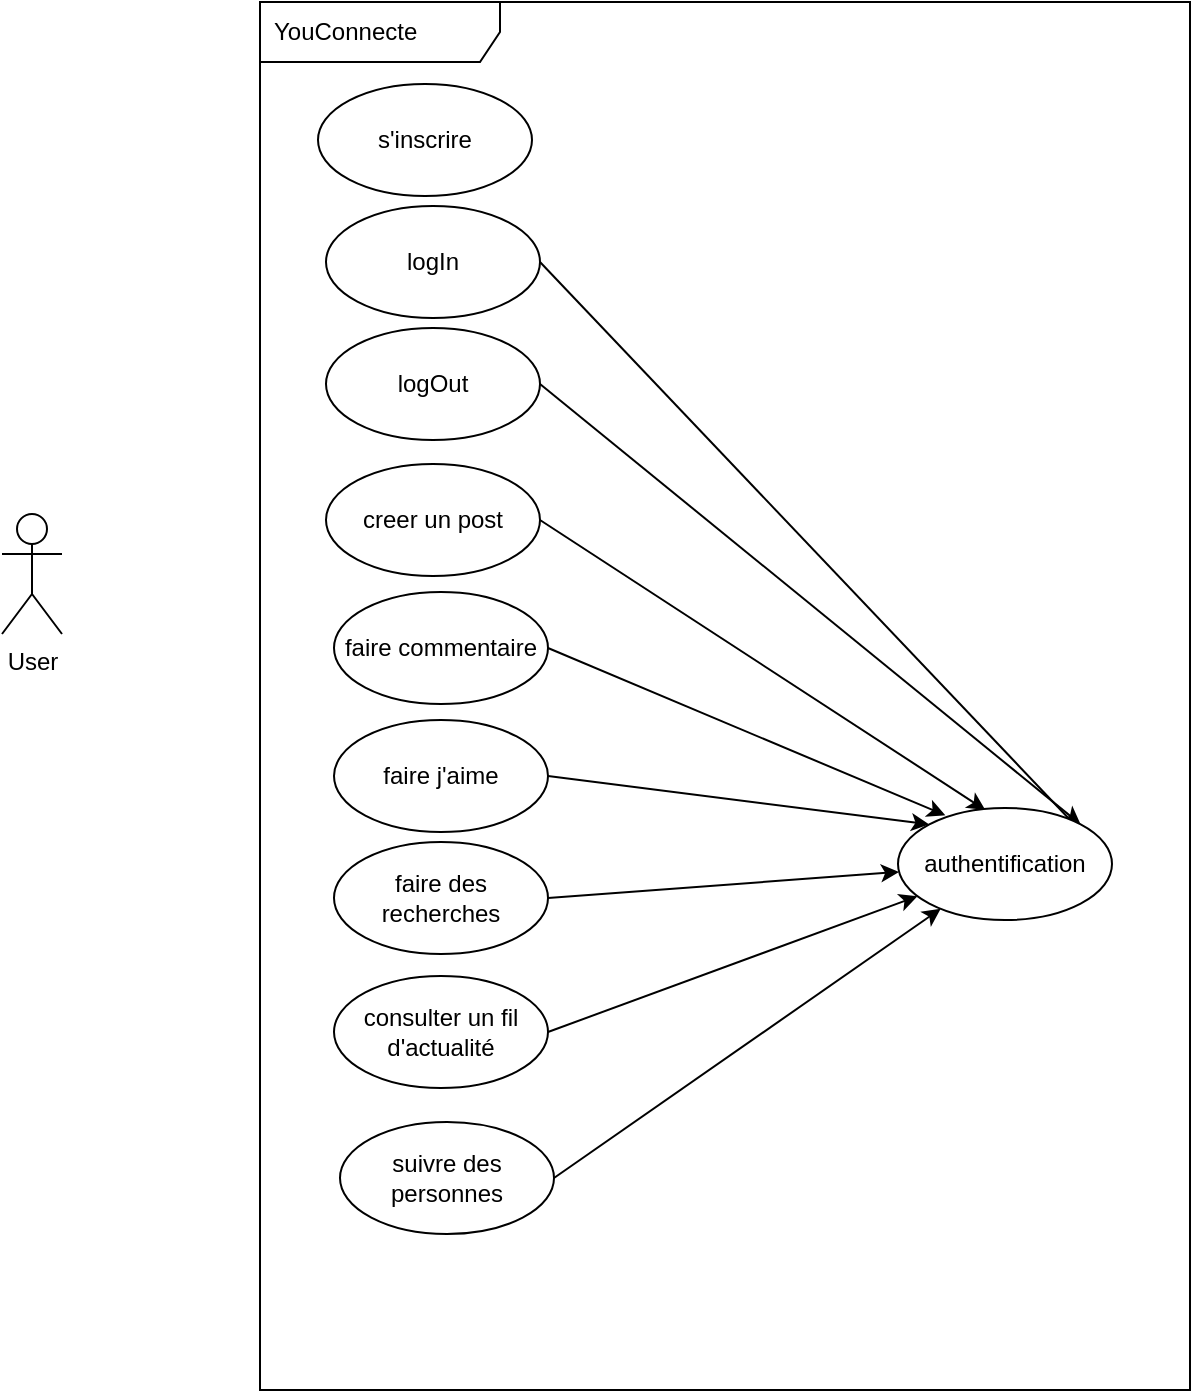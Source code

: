 <mxfile>
    <diagram id="_oX1zC2Xkc2sDw9YSERN" name="Page-1">
        <mxGraphModel dx="654" dy="427" grid="0" gridSize="10" guides="1" tooltips="1" connect="1" arrows="1" fold="1" page="0" pageScale="1" pageWidth="850" pageHeight="1100" math="0" shadow="0">
            <root>
                <mxCell id="0"/>
                <mxCell id="1" parent="0"/>
                <mxCell id="2" value="YouConnecte" style="shape=umlFrame;whiteSpace=wrap;html=1;width=120;height=30;boundedLbl=1;verticalAlign=middle;align=left;spacingLeft=5;" vertex="1" parent="1">
                    <mxGeometry x="202" y="68" width="465" height="694" as="geometry"/>
                </mxCell>
                <mxCell id="3" value="User&lt;br&gt;" style="shape=umlActor;verticalLabelPosition=bottom;verticalAlign=top;html=1;" vertex="1" parent="1">
                    <mxGeometry x="73" y="324" width="30" height="60" as="geometry"/>
                </mxCell>
                <mxCell id="14" value="s'inscrire" style="ellipse;whiteSpace=wrap;html=1;" vertex="1" parent="1">
                    <mxGeometry x="231" y="109" width="107" height="56" as="geometry"/>
                </mxCell>
                <mxCell id="39" style="edgeStyle=none;html=1;exitX=1;exitY=0.5;exitDx=0;exitDy=0;entryX=1;entryY=0.5;entryDx=0;entryDy=0;" edge="1" parent="1" source="16" target="28">
                    <mxGeometry relative="1" as="geometry"/>
                </mxCell>
                <mxCell id="16" value="logIn" style="ellipse;whiteSpace=wrap;html=1;" vertex="1" parent="1">
                    <mxGeometry x="235" y="170" width="107" height="56" as="geometry"/>
                </mxCell>
                <mxCell id="38" style="edgeStyle=none;html=1;exitX=1;exitY=0.5;exitDx=0;exitDy=0;entryX=1;entryY=0;entryDx=0;entryDy=0;" edge="1" parent="1" source="17" target="28">
                    <mxGeometry relative="1" as="geometry"/>
                </mxCell>
                <mxCell id="17" value="logOut" style="ellipse;whiteSpace=wrap;html=1;" vertex="1" parent="1">
                    <mxGeometry x="235" y="231" width="107" height="56" as="geometry"/>
                </mxCell>
                <mxCell id="37" style="edgeStyle=none;html=1;exitX=1;exitY=0.5;exitDx=0;exitDy=0;entryX=0.408;entryY=0.018;entryDx=0;entryDy=0;entryPerimeter=0;" edge="1" parent="1" source="18" target="28">
                    <mxGeometry relative="1" as="geometry"/>
                </mxCell>
                <mxCell id="18" value="creer un post&lt;span style=&quot;color: rgba(0, 0, 0, 0); font-family: monospace; font-size: 0px; text-align: start;&quot;&gt;%3CmxGraphModel%3E%3Croot%3E%3CmxCell%20id%3D%220%22%2F%3E%3CmxCell%20id%3D%221%22%20parent%3D%220%22%2F%3E%3CmxCell%20id%3D%222%22%20value%3D%22logOut%22%20style%3D%22ellipse%3BwhiteSpace%3Dwrap%3Bhtml%3D1%3B%22%20vertex%3D%221%22%20parent%3D%221%22%3E%3CmxGeometry%20x%3D%22235%22%20y%3D%22231%22%20width%3D%22107%22%20height%3D%2256%22%20as%3D%22geometry%22%2F%3E%3C%2FmxCell%3E%3C%2Froot%3E%3C%2FmxGraphModel%3E&lt;/span&gt;&lt;span style=&quot;color: rgba(0, 0, 0, 0); font-family: monospace; font-size: 0px; text-align: start;&quot;&gt;%3CmxGraphModel%3E%3Croot%3E%3CmxCell%20id%3D%220%22%2F%3E%3CmxCell%20id%3D%221%22%20parent%3D%220%22%2F%3E%3CmxCell%20id%3D%222%22%20value%3D%22logOut%22%20style%3D%22ellipse%3BwhiteSpace%3Dwrap%3Bhtml%3D1%3B%22%20vertex%3D%221%22%20parent%3D%221%22%3E%3CmxGeometry%20x%3D%22235%22%20y%3D%22231%22%20width%3D%22107%22%20height%3D%2256%22%20as%3D%22geometry%22%2F%3E%3C%2FmxCell%3E%3C%2Froot%3E%3C%2FmxGraphModel%3E&lt;/span&gt;" style="ellipse;whiteSpace=wrap;html=1;" vertex="1" parent="1">
                    <mxGeometry x="235" y="299" width="107" height="56" as="geometry"/>
                </mxCell>
                <mxCell id="36" style="edgeStyle=none;html=1;exitX=1;exitY=0.5;exitDx=0;exitDy=0;" edge="1" parent="1" source="19">
                    <mxGeometry relative="1" as="geometry">
                        <mxPoint x="544.667" y="474.667" as="targetPoint"/>
                    </mxGeometry>
                </mxCell>
                <mxCell id="19" value="faire commentaire&lt;span style=&quot;color: rgba(0, 0, 0, 0); font-family: monospace; font-size: 0px; text-align: start;&quot;&gt;%3CmxGraphModel%3E%3Croot%3E%3CmxCell%20id%3D%220%22%2F%3E%3CmxCell%20id%3D%221%22%20parent%3D%220%22%2F%3E%3CmxCell%20id%3D%222%22%20value%3D%22creer%20un%20post%26lt%3Bspan%20style%3D%26quot%3Bcolor%3A%20rgba(0%2C%200%2C%200%2C%200)%3B%20font-family%3A%20monospace%3B%20font-size%3A%200px%3B%20text-align%3A%20start%3B%26quot%3B%26gt%3B%253CmxGraphModel%253E%253Croot%253E%253CmxCell%2520id%253D%25220%2522%252F%253E%253CmxCell%2520id%253D%25221%2522%2520parent%253D%25220%2522%252F%253E%253CmxCell%2520id%253D%25222%2522%2520value%253D%2522logOut%2522%2520style%253D%2522ellipse%253BwhiteSpace%253Dwrap%253Bhtml%253D1%253B%2522%2520vertex%253D%25221%2522%2520parent%253D%25221%2522%253E%253CmxGeometry%2520x%253D%2522235%2522%2520y%253D%2522231%2522%2520width%253D%2522107%2522%2520height%253D%252256%2522%2520as%253D%2522geometry%2522%252F%253E%253C%252FmxCell%253E%253C%252Froot%253E%253C%252FmxGraphModel%253E%26lt%3B%2Fspan%26gt%3B%26lt%3Bspan%20style%3D%26quot%3Bcolor%3A%20rgba(0%2C%200%2C%200%2C%200)%3B%20font-family%3A%20monospace%3B%20font-size%3A%200px%3B%20text-align%3A%20start%3B%26quot%3B%26gt%3B%253CmxGraphModel%253E%253Croot%253E%253CmxCell%2520id%253D%25220%2522%252F%253E%253CmxCell%2520id%253D%25221%2522%2520parent%253D%25220%2522%252F%253E%253CmxCell%2520id%253D%25222%2522%2520value%253D%2522logOut%2522%2520style%253D%2522ellipse%253BwhiteSpace%253Dwrap%253Bhtml%253D1%253B%2522%2520vertex%253D%25221%2522%2520parent%253D%25221%2522%253E%253CmxGeometry%2520x%253D%2522235%2522%2520y%253D%2522231%2522%2520width%253D%2522107%2522%2520height%253D%252256%2522%2520as%253D%2522geometry%2522%252F%253E%253C%252FmxCell%253E%253C%252Froot%253E%253C%252FmxGraphModel%253E%26lt%3B%2Fspan%26gt%3B%22%20style%3D%22ellipse%3BwhiteSpace%3Dwrap%3Bhtml%3D1%3B%22%20vertex%3D%221%22%20parent%3D%221%22%3E%3CmxGeometry%20x%3D%22235%22%20y%3D%22299%22%20width%3D%22107%22%20height%3D%2256%22%20as%3D%22geometry%22%2F%3E%3C%2FmxCell%3E%3C%2Froot%3E%3C%2FmxGraphModel%3E&lt;/span&gt;" style="ellipse;whiteSpace=wrap;html=1;" vertex="1" parent="1">
                    <mxGeometry x="239" y="363" width="107" height="56" as="geometry"/>
                </mxCell>
                <mxCell id="35" style="edgeStyle=none;html=1;exitX=1;exitY=0.5;exitDx=0;exitDy=0;entryX=0;entryY=0;entryDx=0;entryDy=0;" edge="1" parent="1" source="20" target="28">
                    <mxGeometry relative="1" as="geometry"/>
                </mxCell>
                <mxCell id="20" value="faire j'aime&lt;span style=&quot;color: rgba(0, 0, 0, 0); font-family: monospace; font-size: 0px; text-align: start;&quot;&gt;%3CmxGraphModel%3E%3Croot%3E%3CmxCell%20id%3D%220%22%2F%3E%3CmxCell%20id%3D%221%22%20parent%3D%220%22%2F%3E%3CmxCell%20id%3D%222%22%20value%3D%22creer%20un%20post%26lt%3Bspan%20style%3D%26quot%3Bcolor%3A%20rgba(0%2C%200%2C%200%2C%200)%3B%20font-family%3A%20monospace%3B%20font-size%3A%200px%3B%20text-align%3A%20start%3B%26quot%3B%26gt%3B%253CmxGraphModel%253E%253Croot%253E%253CmxCell%2520id%253D%25220%2522%252F%253E%253CmxCell%2520id%253D%25221%2522%2520parent%253D%25220%2522%252F%253E%253CmxCell%2520id%253D%25222%2522%2520value%253D%2522logOut%2522%2520style%253D%2522ellipse%253BwhiteSpace%253Dwrap%253Bhtml%253D1%253B%2522%2520vertex%253D%25221%2522%2520parent%253D%25221%2522%253E%253CmxGeometry%2520x%253D%2522235%2522%2520y%253D%2522231%2522%2520width%253D%2522107%2522%2520height%253D%252256%2522%2520as%253D%2522geometry%2522%252F%253E%253C%252FmxCell%253E%253C%252Froot%253E%253C%252FmxGraphModel%253E%26lt%3B%2Fspan%26gt%3B%26lt%3Bspan%20style%3D%26quot%3Bcolor%3A%20rgba(0%2C%200%2C%200%2C%200)%3B%20font-family%3A%20monospace%3B%20font-size%3A%200px%3B%20text-align%3A%20start%3B%26quot%3B%26gt%3B%253CmxGraphModel%253E%253Croot%253E%253CmxCell%2520id%253D%25220%2522%252F%253E%253CmxCell%2520id%253D%25221%2522%2520parent%253D%25220%2522%252F%253E%253CmxCell%2520id%253D%25222%2522%2520value%253D%2522logOut%2522%2520style%253D%2522ellipse%253BwhiteSpace%253Dwrap%253Bhtml%253D1%253B%2522%2520vertex%253D%25221%2522%2520parent%253D%25221%2522%253E%253CmxGeometry%2520x%253D%2522235%2522%2520y%253D%2522231%2522%2520width%253D%2522107%2522%2520height%253D%252256%2522%2520as%253D%2522geometry%2522%252F%253E%253C%252FmxCell%253E%253C%252Froot%253E%253C%252FmxGraphModel%253E%26lt%3B%2Fspan%26gt%3B%22%20style%3D%22ellipse%3BwhiteSpace%3Dwrap%3Bhtml%3D1%3B%22%20vertex%3D%221%22%20parent%3D%221%22%3E%3CmxGeometry%20x%3D%22235%22%20y%3D%22299%22%20width%3D%22107%22%20height%3D%2256%22%20as%3D%22geometry%22%2F%3E%3C%2FmxCell%3E%3C%2Froot%3E%3C%2FmxGraphModel%3E&lt;/span&gt;" style="ellipse;whiteSpace=wrap;html=1;" vertex="1" parent="1">
                    <mxGeometry x="239" y="427" width="107" height="56" as="geometry"/>
                </mxCell>
                <mxCell id="34" style="edgeStyle=none;html=1;exitX=1;exitY=0.5;exitDx=0;exitDy=0;" edge="1" parent="1" source="21" target="28">
                    <mxGeometry relative="1" as="geometry"/>
                </mxCell>
                <mxCell id="21" value="faire des recherches&lt;span style=&quot;color: rgba(0, 0, 0, 0); font-family: monospace; font-size: 0px; text-align: start;&quot;&gt;%3CmxGraphModel%3E%3Croot%3E%3CmxCell%20id%3D%220%22%2F%3E%3CmxCell%20id%3D%221%22%20parent%3D%220%22%2F%3E%3CmxCell%20id%3D%222%22%20value%3D%22creer%20un%20post%26lt%3Bspan%20style%3D%26quot%3Bcolor%3A%20rgba(0%2C%200%2C%200%2C%200)%3B%20font-family%3A%20monospace%3B%20font-size%3A%200px%3B%20text-align%3A%20start%3B%26quot%3B%26gt%3B%253CmxGraphModel%253E%253Croot%253E%253CmxCell%2520id%253D%25220%2522%252F%253E%253CmxCell%2520id%253D%25221%2522%2520parent%253D%25220%2522%252F%253E%253CmxCell%2520id%253D%25222%2522%2520value%253D%2522logOut%2522%2520style%253D%2522ellipse%253BwhiteSpace%253Dwrap%253Bhtml%253D1%253B%2522%2520vertex%253D%25221%2522%2520parent%253D%25221%2522%253E%253CmxGeometry%2520x%253D%2522235%2522%2520y%253D%2522231%2522%2520width%253D%2522107%2522%2520height%253D%252256%2522%2520as%253D%2522geometry%2522%252F%253E%253C%252FmxCell%253E%253C%252Froot%253E%253C%252FmxGraphModel%253E%26lt%3B%2Fspan%26gt%3B%26lt%3Bspan%20style%3D%26quot%3Bcolor%3A%20rgba(0%2C%200%2C%200%2C%200)%3B%20font-family%3A%20monospace%3B%20font-size%3A%200px%3B%20text-align%3A%20start%3B%26quot%3B%26gt%3B%253CmxGraphModel%253E%253Croot%253E%253CmxCell%2520id%253D%25220%2522%252F%253E%253CmxCell%2520id%253D%25221%2522%2520parent%253D%25220%2522%252F%253E%253CmxCell%2520id%253D%25222%2522%2520value%253D%2522logOut%2522%2520style%253D%2522ellipse%253BwhiteSpace%253Dwrap%253Bhtml%253D1%253B%2522%2520vertex%253D%25221%2522%2520parent%253D%25221%2522%253E%253CmxGeometry%2520x%253D%2522235%2522%2520y%253D%2522231%2522%2520width%253D%2522107%2522%2520height%253D%252256%2522%2520as%253D%2522geometry%2522%252F%253E%253C%252FmxCell%253E%253C%252Froot%253E%253C%252FmxGraphModel%253E%26lt%3B%2Fspan%26gt%3B%22%20style%3D%22ellipse%3BwhiteSpace%3Dwrap%3Bhtml%3D1%3B%22%20vertex%3D%221%22%20parent%3D%221%22%3E%3CmxGeometry%20x%3D%22235%22%20y%3D%22299%22%20width%3D%22107%22%20height%3D%2256%22%20as%3D%22geometry%22%2F%3E%3C%2FmxCell%3E%3C%2Froot%3E%3C%2FmxGraphModel%3E&lt;/span&gt;" style="ellipse;whiteSpace=wrap;html=1;" vertex="1" parent="1">
                    <mxGeometry x="239" y="488" width="107" height="56" as="geometry"/>
                </mxCell>
                <mxCell id="33" style="edgeStyle=none;html=1;exitX=1;exitY=0.5;exitDx=0;exitDy=0;" edge="1" parent="1" source="23" target="28">
                    <mxGeometry relative="1" as="geometry"/>
                </mxCell>
                <mxCell id="23" value="consulter un fil d'actualité" style="ellipse;whiteSpace=wrap;html=1;" vertex="1" parent="1">
                    <mxGeometry x="239" y="555" width="107" height="56" as="geometry"/>
                </mxCell>
                <mxCell id="32" style="edgeStyle=none;html=1;exitX=1;exitY=0.5;exitDx=0;exitDy=0;" edge="1" parent="1" source="27" target="28">
                    <mxGeometry relative="1" as="geometry"/>
                </mxCell>
                <mxCell id="27" value="suivre des personnes" style="ellipse;whiteSpace=wrap;html=1;" vertex="1" parent="1">
                    <mxGeometry x="242" y="628" width="107" height="56" as="geometry"/>
                </mxCell>
                <mxCell id="28" value="authentification" style="ellipse;whiteSpace=wrap;html=1;" vertex="1" parent="1">
                    <mxGeometry x="521" y="471" width="107" height="56" as="geometry"/>
                </mxCell>
            </root>
        </mxGraphModel>
    </diagram>
</mxfile>